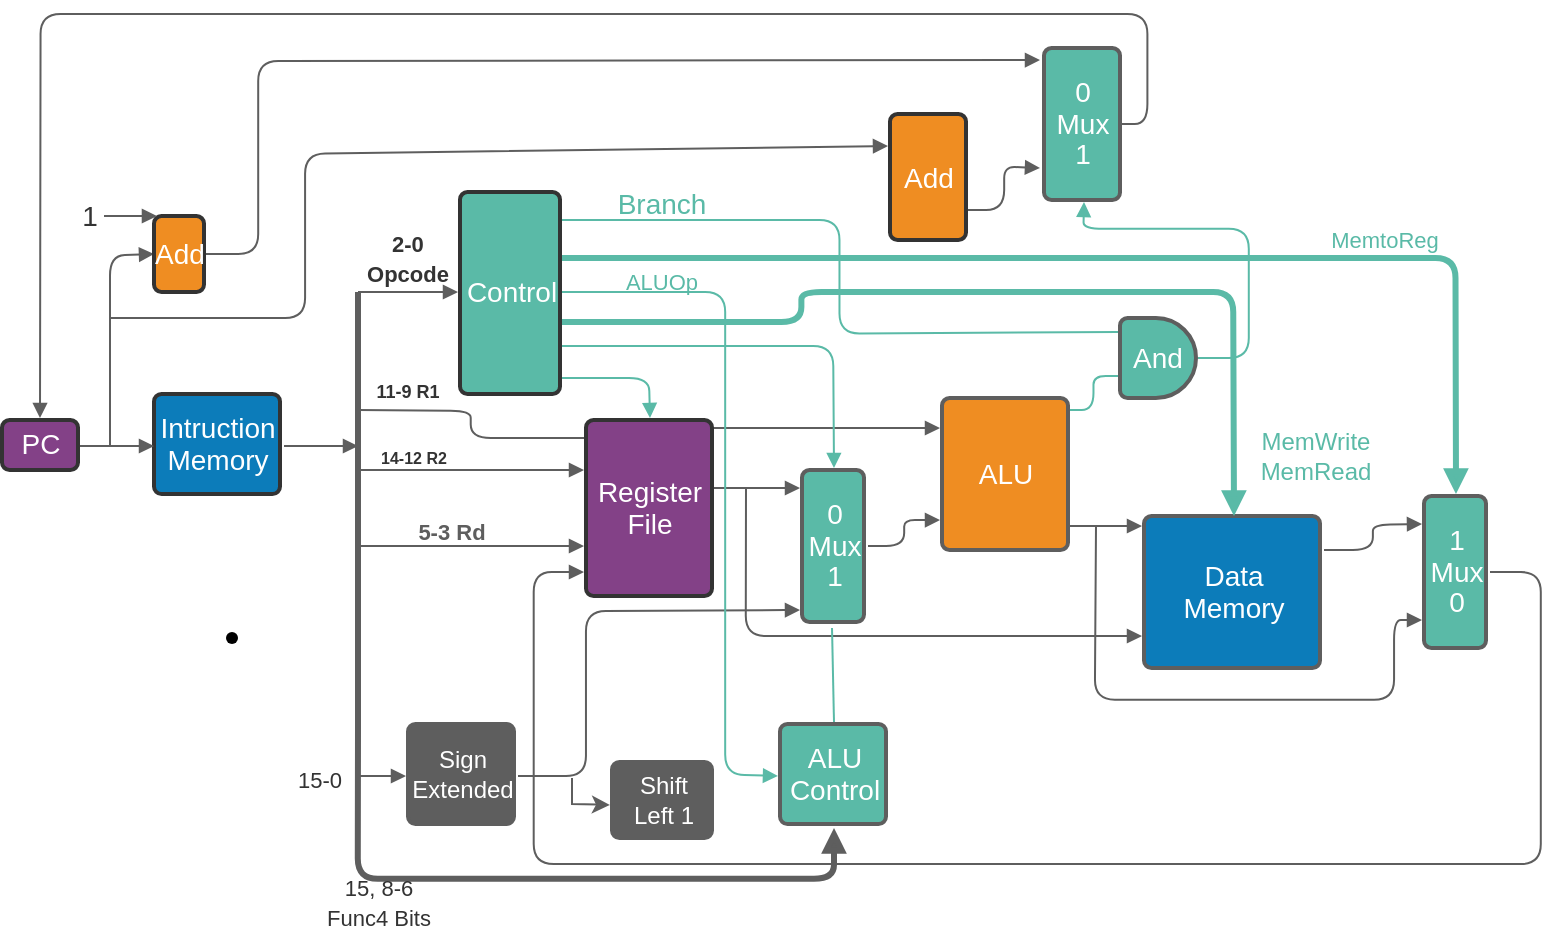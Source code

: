 <mxfile version="15.5.0" type="onedrive"><diagram name="Page 1" id="Page_1"><mxGraphModel dx="710" dy="458" grid="1" gridSize="10" guides="1" tooltips="1" connect="1" arrows="1" fold="1" page="1" pageScale="1" pageWidth="850" pageHeight="1100" math="0" shadow="0"><root><mxCell id="0"/><mxCell id="1" parent="0"/><mxCell id="2" style="vsdxID=1;fillColor=none;gradientColor=none;strokeColor=none;strokeWidth=2;spacingTop=-3;spacingBottom=-3;spacingLeft=-3;spacingRight=-3;labelBackgroundColor=none;rounded=1;html=1;whiteSpace=wrap;" parent="1" vertex="1"><mxGeometry x="25" y="241" width="38" height="25" as="geometry"/></mxCell><mxCell id="3" style="vsdxID=2;fillColor=#834187;gradientColor=none;shape=stencil(fZNRbsIwDIZPk9fIiVugjxNjF9gJKhpotK5FoWxlp1+oUxEHSJ8S+3f82a4Fbs9tfTJCw3l0w5f5tc3YCnwXWtu+Nc6O/iRwJ3B7GJw5uuHSN3Q/1V6pYbaYhmLUTa2hdvtP+2fIBhLVuiQHRX4PP7eMU/CT6xpeIOUHKfcXR1LFteG6kusVRF/IMmlyF7IMQFfN4icMyZb3MHbPueHNp+9sH4FWnBRyoFUpi4rDAodTAJztVTGY6vGxU09o73q6b7KNvauXAlDqghPHNaVFLJRVCgn5nqpk+pDtajTQlHviE14A4zKQK/CxL08Ac3+nP8xLQOthu452KPanS+NNtHC4+wc=);strokeColor=#333333;strokeWidth=2;spacingTop=-3;spacingBottom=-3;spacingLeft=-3;spacingRight=-3;labelBackgroundColor=none;rounded=1;html=1;whiteSpace=wrap;" parent="2" vertex="1"><mxGeometry width="38" height="25" as="geometry"/></mxCell><mxCell id="4" value="&lt;p style=&quot;align:center;margin-left:0;margin-right:0;margin-top:0px;margin-bottom:0px;text-indent:0;valign:middle;direction:ltr;&quot;&gt;&lt;font style=&quot;font-size:14px;font-family:Arial;color:#ffffff;direction:ltr;letter-spacing:0px;line-height:100%;opacity:1&quot;&gt;PC&lt;/font&gt;&lt;/p&gt;" style="text;vsdxID=1;fillColor=none;gradientColor=none;strokeColor=none;strokeWidth=2;spacingTop=-3;spacingBottom=-3;spacingLeft=-3;spacingRight=-3;labelBackgroundColor=none;rounded=1;html=1;whiteSpace=wrap;verticalAlign=middle;align=center;;html=1;" parent="2" vertex="1"><mxGeometry x="7.62" y="7.22" width="22.86" height="10.16" as="geometry"/></mxCell><mxCell id="5" style="vsdxID=3;fillColor=none;gradientColor=none;strokeColor=none;strokeWidth=2;spacingTop=-3;spacingBottom=-3;spacingLeft=-3;spacingRight=-3;labelBackgroundColor=none;rounded=1;html=1;whiteSpace=wrap;" parent="1" vertex="1"><mxGeometry x="101" y="228" width="63" height="50" as="geometry"/></mxCell><mxCell id="6" style="vsdxID=4;fillColor=#0c7cba;gradientColor=none;shape=stencil(fZNBcoMwDEVP461HSC2UZSdNLtATMMEtnlLIOKQlPX0dZIrlElhZ+l/jJxkp2p2b6mQUwnlw/Yf5tvXQKHpRiLZrjLODPynaK9q99c68u/7S1RyfKu9EmDKm5prs5kao3PHV/hjOgaaseGSBKz/7r9uNY9BZunJUaLYe2Hq8OPZm0hxC0vQE0VcWrI/IOuqQuKKoH4nDPKgUq9PV8Oxvb20XgZYPghS2OMtCk0QFSZYBSLK7rVBaQCuTWsFdCgISbo928c895DpHSR21lfYxc/5NKeG+h5kLSOH+z7i8Zwo9ygee8eIeSDpobSwrgJv/pz9Me8AbYtuW1yjW073xKd452v8C);strokeColor=#333333;strokeWidth=2;spacingTop=-3;spacingBottom=-3;spacingLeft=-3;spacingRight=-3;labelBackgroundColor=none;rounded=1;html=1;whiteSpace=wrap;" parent="5" vertex="1"><mxGeometry width="63" height="50" as="geometry"/></mxCell><mxCell id="7" value="&lt;p style=&quot;align:center;margin-left:0;margin-right:0;margin-top:0px;margin-bottom:0px;text-indent:0;valign:middle;direction:ltr;&quot;&gt;&lt;font style=&quot;font-size:14px;font-family:Arial;color:#ffffff;direction:ltr;letter-spacing:0px;line-height:100%;opacity:1&quot;&gt;Intruction Memory&lt;/font&gt;&lt;/p&gt;" style="text;vsdxID=3;fillColor=none;gradientColor=none;strokeColor=none;strokeWidth=2;spacingTop=-3;spacingBottom=-3;spacingLeft=-3;spacingRight=-3;labelBackgroundColor=none;rounded=1;html=1;whiteSpace=wrap;verticalAlign=middle;align=center;;html=1;" parent="5" vertex="1"><mxGeometry x="7.62" y="6.82" width="48.26" height="35.56" as="geometry"/></mxCell><mxCell id="80" style="vsdxID=5;edgeStyle=none;startArrow=none;endArrow=block;startSize=5;endSize=5;strokeColor=#5E5E5E;spacingTop=-3;spacingBottom=-3;spacingLeft=-3;spacingRight=-3;verticalAlign=middle;html=1;labelBackgroundColor=none;rounded=1;" parent="1" edge="1"><mxGeometry relative="1" as="geometry"><mxPoint as="offset"/><Array as="points"/><mxPoint x="64" y="254" as="sourcePoint"/><mxPoint x="101" y="254" as="targetPoint"/></mxGeometry></mxCell><mxCell id="81" style="vsdxID=6;edgeStyle=none;startArrow=none;endArrow=block;startSize=5;endSize=5;strokeColor=#5E5E5E;spacingTop=-3;spacingBottom=-3;spacingLeft=-3;spacingRight=-3;verticalAlign=middle;html=1;labelBackgroundColor=none;rounded=1;" parent="1" edge="1"><mxGeometry relative="1" as="geometry"><mxPoint x="11" y="10" as="offset"/><Array as="points"><mxPoint x="79" y="158.75"/></Array><mxPoint x="79" y="254" as="sourcePoint"/><mxPoint x="101" y="158" as="targetPoint"/></mxGeometry></mxCell><mxCell id="8" style="vsdxID=7;fillColor=none;gradientColor=none;strokeColor=none;strokeWidth=2;spacingTop=-3;spacingBottom=-3;spacingLeft=-3;spacingRight=-3;labelBackgroundColor=none;rounded=1;html=1;whiteSpace=wrap;" parent="1" vertex="1"><mxGeometry x="101" y="139" width="25" height="38" as="geometry"/></mxCell><mxCell id="9" style="vsdxID=8;fillColor=#ef8d22;gradientColor=none;shape=stencil(hZNLEoIwDIZP022nNNTH0vFxAU/ASJWOCE5FRU9vJWVsiiKrJvnTfEkJg+WlyM6aSXFpbH3Ud5M3BYMVk9JUhbamcScGawbLfW31wdbXKkf7nDmlFJ1H55iTvNVSZHa3NU+NPsEhmSoMYOapvr0rtj6OoYe/Ac0NKndXi9KEar2ZcpWI4PNVWonhCZ9OfIIk+S34Yj7hAWG4qy0WrnxpqgB0pgjpKOgcuEwprKBwDpyy/WoGYj0MJ/WF9qP3RKO8H3XfgOLpnBKHPcVN9JQzFUP+oaQzJfIhZfCgMXdLX7gHDNsAqoDhXL4Ajv2d7tAtAa6HKUvcoTAeL41z4cLB+gU=);strokeColor=#333333;strokeWidth=2;spacingTop=-3;spacingBottom=-3;spacingLeft=-3;spacingRight=-3;labelBackgroundColor=none;rounded=1;html=1;whiteSpace=wrap;" parent="8" vertex="1"><mxGeometry width="25" height="38" as="geometry"/></mxCell><mxCell id="10" value="&lt;p style=&quot;align:center;margin-left:0;margin-right:0;margin-top:0px;margin-bottom:0px;text-indent:0;valign:middle;direction:ltr;&quot;&gt;&lt;font style=&quot;font-size:14px;font-family:Arial;color:#ffffff;direction:ltr;letter-spacing:0px;line-height:100%;opacity:1&quot;&gt;Add&lt;/font&gt;&lt;/p&gt;" style="text;vsdxID=7;fillColor=none;gradientColor=none;strokeColor=none;strokeWidth=2;spacingTop=-3;spacingBottom=-3;spacingLeft=-3;spacingRight=-3;labelBackgroundColor=none;rounded=1;html=1;whiteSpace=wrap;verticalAlign=middle;align=center;;html=1;" parent="8" vertex="1"><mxGeometry x="7.62" y="7.52" width="10.16" height="22.86" as="geometry"/></mxCell><mxCell id="11" style="vsdxID=9;fillColor=none;gradientColor=none;fillOpacity=0;strokeOpacity=0;strokeWidth=2;spacingTop=-3;spacingBottom=-3;spacingLeft=-3;spacingRight=-3;labelBackgroundColor=none;rounded=1;strokeColor=none;html=1;whiteSpace=wrap;" parent="1" vertex="1"><mxGeometry x="63" y="127" width="12" height="25" as="geometry"/></mxCell><mxCell id="12" style="vsdxID=10;fillColor=#ffffff;gradientColor=none;fillOpacity=0;strokeOpacity=0;shape=stencil(fZNdkoIwDMdP09dOSBT0ccePC+wJGOgunUVwKqy4p99KythWLU9t8m/yS0IE7S5NeVYC4TKY/kdddT00gvYCUXeNMnqwJ0EHQbuv3qhv049dzfdzaZUIs0XV/Ca7qxFKU33qP8U2kJQVa3bwy1P/e884OT+7bi4CK4+srEbD0izUumsuixy8z2WZ0MUiuUb3AoMAE/GVloDku+fk8GHzt7rzSIsQFVKkm1yuNiEtRHQAIdu7aijW03OrXtA+9I4o2dmH2hm2JHEVEvs1xUUslEUMCemeUjR+SHbVn2gMPoUjXgj9OihU0HNjXhCm/k97mNeAF0S3LW+R74/Xxpp45ejwDw==);strokeWidth=2;spacingTop=-3;spacingBottom=-3;spacingLeft=-3;spacingRight=-3;labelBackgroundColor=none;rounded=1;html=1;whiteSpace=wrap;" parent="11" vertex="1"><mxGeometry width="12" height="25" as="geometry"/></mxCell><mxCell id="13" value="&lt;p style=&quot;align:center;margin-left:0;margin-right:0;margin-top:0px;margin-bottom:0px;text-indent:0;valign:middle;direction:ltr;&quot;&gt;&lt;font style=&quot;font-size:14px;font-family:Arial;color:#333333;direction:ltr;letter-spacing:0px;line-height:100%;opacity:1&quot;&gt;1&lt;/font&gt;&lt;/p&gt;" style="text;vsdxID=9;fillColor=none;gradientColor=none;fillOpacity=0;strokeOpacity=0;strokeWidth=2;spacingTop=-3;spacingBottom=-3;spacingLeft=-3;spacingRight=-3;labelBackgroundColor=none;rounded=1;strokeColor=none;html=1;whiteSpace=wrap;verticalAlign=middle;align=center;;html=1;" parent="11" vertex="1"><mxGeometry x="3.17" y="2.78" width="6.35" height="19.05" as="geometry"/></mxCell><mxCell id="14" style="vsdxID=11;fillColor=none;gradientColor=none;strokeColor=none;strokeWidth=2;spacingTop=-3;spacingBottom=-3;spacingLeft=-3;spacingRight=-3;labelBackgroundColor=none;rounded=1;html=1;whiteSpace=wrap;" parent="1" vertex="1"><mxGeometry x="254" y="127" width="50" height="101" as="geometry"/></mxCell><mxCell id="15" style="vsdxID=12;fillColor=#5abaa7;gradientColor=none;shape=stencil(fZNRcoMgEIZPwysDu1PRx0yaXCAncCKNTK1miElNT1/iYgKo8Yll/4XvX1yG20tdnjUDcelt961/TdXXDD8ZgGlrbU3vVgx3DLdfndUn213biuJz6ZQgxh1dUY18qEGU9ngwf5r2BEepPihBlT/d7XHj4POUulOE3Gv3pD1eLYllrPah5FleBJ9SlB9gOg5zXwHRAQNSqLhHu2OYH28XGwfQmDaALeCpn8nnsEXGMxnixfAiZpVCxKir5jAtwKXmLeC/Kp6A8Lbdr4LJUu6eM+Zec5namrCDHiZG1rBV0vRIP4cOHj21McR/wcQYusJYgYudWoB8/x+7xTgwNEqmaWjewnw6YG6LhhN3/w==);strokeColor=#333333;strokeWidth=2;spacingTop=-3;spacingBottom=-3;spacingLeft=-3;spacingRight=-3;labelBackgroundColor=none;rounded=1;html=1;whiteSpace=wrap;" parent="14" vertex="1"><mxGeometry width="50" height="101" as="geometry"/></mxCell><mxCell id="16" value="&lt;p style=&quot;align:center;margin-left:0;margin-right:0;margin-top:0px;margin-bottom:0px;text-indent:0;valign:middle;direction:ltr;&quot;&gt;&lt;font style=&quot;font-size:14px;font-family:Arial;color:#ffffff;direction:ltr;letter-spacing:0px;line-height:100%;opacity:1&quot;&gt;Control&lt;/font&gt;&lt;/p&gt;" style="text;vsdxID=11;fillColor=none;gradientColor=none;strokeColor=none;strokeWidth=2;spacingTop=-3;spacingBottom=-3;spacingLeft=-3;spacingRight=-3;labelBackgroundColor=none;rounded=1;html=1;whiteSpace=wrap;verticalAlign=middle;align=center;;html=1;" parent="14" vertex="1"><mxGeometry x="7.62" y="7.02" width="35.56" height="86.36" as="geometry"/></mxCell><mxCell id="82" style="vsdxID=13;edgeStyle=none;startArrow=none;endArrow=block;startSize=5;endSize=5;strokeColor=#5E5E5E;spacingTop=-3;spacingBottom=-3;spacingLeft=-3;spacingRight=-3;verticalAlign=middle;html=1;labelBackgroundColor=none;rounded=1;" parent="1" edge="1"><mxGeometry relative="1" as="geometry"><mxPoint x="-1" as="offset"/><Array as="points"/><mxPoint x="166" y="254" as="sourcePoint"/><mxPoint x="203" y="254" as="targetPoint"/></mxGeometry></mxCell><mxCell id="83" style="vsdxID=14;edgeStyle=orthogonalEdgeStyle;startArrow=none;endArrow=none;startSize=5;endSize=5;strokeWidth=3;strokeColor=#5E5E5E;spacingTop=-3;spacingBottom=-3;spacingLeft=-3;spacingRight=-3;verticalAlign=middle;html=1;labelBackgroundColor=none;rounded=1;" parent="1" edge="1"><mxGeometry relative="1" as="geometry"><mxPoint as="offset"/><mxPoint x="203" y="393" as="sourcePoint"/><mxPoint x="203" y="177" as="targetPoint"/></mxGeometry></mxCell><mxCell id="17" style="vsdxID=15;fillColor=none;gradientColor=none;fillOpacity=0;strokeOpacity=0;strokeWidth=2;spacingTop=-3;spacingBottom=-3;spacingLeft=-3;spacingRight=-3;labelBackgroundColor=none;rounded=1;strokeColor=none;html=1;whiteSpace=wrap;" parent="1" vertex="1"><mxGeometry x="203" y="144" width="50" height="32" as="geometry"/></mxCell><mxCell id="18" style="vsdxID=16;fillColor=#ffffff;gradientColor=none;fillOpacity=0;strokeOpacity=0;shape=stencil(hVPtcoMgEHwa/jIH5+fPTpq8QJ/AibQytZohpjF5+hKPVFBs/cWxu7B7cgx356Y6KSbhPJj+U111PTQMX5mUumuU0YNdMdwz3L33Rn2Y/tLVVJ8qy5Qw7aiaNOLBllCZ45u+K9oDjiJPCSDlV//9uHF0OEE3d4LgGZ1yIPLxYogtQrorUy4RvC8heJQEI8fCCWSgH5HKnDtrN/Tx6XJ4sfe3uvPMlvKXv6KvvZaZDVN6X+gdQq8CILS6lQ2XfIz2LmJ/llBdFDxJ/0owC56REl5g6Hsr5RyLQxZa99qIK9aW+XzR+qVk7d77+yJiJnwRT79+QgwZGO1axOo/b9oupumhudJtS8Pn48tps1s0qbj/AQ==);strokeWidth=2;spacingTop=-3;spacingBottom=-3;spacingLeft=-3;spacingRight=-3;labelBackgroundColor=none;rounded=1;html=1;whiteSpace=wrap;" parent="17" vertex="1"><mxGeometry width="50" height="32" as="geometry"/></mxCell><mxCell id="19" value="&lt;p style=&quot;align:center;margin-left:0;margin-right:0;margin-top:0px;margin-bottom:0px;text-indent:0;valign:middle;direction:ltr;&quot;&gt;&lt;font style=&quot;font-size:11px;font-family:Arial;color:#333333;direction:ltr;letter-spacing:0px;line-height:100%;opacity:1&quot;&gt;&lt;b&gt;2-0&lt;br/&gt;&lt;/b&gt;&lt;/font&gt;&lt;/p&gt;&lt;p style=&quot;align:center;margin-left:0;margin-right:0;margin-top:0px;margin-bottom:0px;text-indent:0;valign:middle;direction:ltr;&quot;&gt;&lt;font style=&quot;font-size:11px;font-family:Arial;color:#333333;direction:ltr;letter-spacing:0px;line-height:100%;opacity:1&quot;&gt;&lt;b&gt;Opcode&lt;/b&gt;&lt;/font&gt;&lt;/p&gt;" style="text;vsdxID=15;fillColor=none;gradientColor=none;fillOpacity=0;strokeOpacity=0;strokeWidth=2;spacingTop=-3;spacingBottom=-3;spacingLeft=-3;spacingRight=-3;labelBackgroundColor=none;rounded=1;strokeColor=none;html=1;whiteSpace=wrap;verticalAlign=middle;align=center;;html=1;" parent="17" vertex="1"><mxGeometry x="3.17" y="2.37" width="44.45" height="26.67" as="geometry"/></mxCell><mxCell id="20" style="vsdxID=17;fillColor=none;gradientColor=none;strokeColor=none;strokeWidth=2;spacingTop=-3;spacingBottom=-3;spacingLeft=-3;spacingRight=-3;labelBackgroundColor=none;rounded=1;html=1;whiteSpace=wrap;" parent="1" vertex="1"><mxGeometry x="317" y="241" width="63" height="88" as="geometry"/></mxCell><mxCell id="21" style="vsdxID=18;fillColor=#834187;gradientColor=none;shape=stencil(fZNBcoMwDEVP463HlpK4LDtpcoGegAlu8ZRCxiEt6enrIFMsl8DKkv4fPdlI4P5Sl2crQF16333Yb1f1tcAXAeDa2nrXh5PAg8D9W+ftu++ubUXxuQxKUGPGVuTRdzWo0p9e3Y+lnJKozZYK5Pzsvu4dh1in0o2ijYRiTBxJe7p6EmuujqGWBRTJBzuqD0B1kCYagPkHpDDKb5hWx9bqOXRvXJuQFhuGqtY4CyORoypOppXiZA9HwdyAS1e1wDs7ItNWGr0GPRumKZ6kMpw7GSyfZCL9u6eM/BHnjlEy9X/G+UVz6IE/8YSXzoBcgYv3skC4/o+Gw7gMtCauaWiX0nq+PCFFi4eHXw==);strokeColor=#333333;strokeWidth=2;spacingTop=-3;spacingBottom=-3;spacingLeft=-3;spacingRight=-3;labelBackgroundColor=none;rounded=1;html=1;whiteSpace=wrap;" parent="20" vertex="1"><mxGeometry width="63" height="88" as="geometry"/></mxCell><mxCell id="22" value="&lt;p style=&quot;align:center;margin-left:0;margin-right:0;margin-top:0px;margin-bottom:0px;text-indent:0;valign:middle;direction:ltr;&quot;&gt;&lt;font style=&quot;font-size:14px;font-family:Arial;color:#ffffff;direction:ltr;letter-spacing:0px;line-height:100%;opacity:1&quot;&gt;Register File&lt;/font&gt;&lt;/p&gt;" style="text;vsdxID=17;fillColor=none;gradientColor=none;strokeColor=none;strokeWidth=2;spacingTop=-3;spacingBottom=-3;spacingLeft=-3;spacingRight=-3;labelBackgroundColor=none;rounded=1;html=1;whiteSpace=wrap;verticalAlign=middle;align=center;;html=1;" parent="20" vertex="1"><mxGeometry x="7.62" y="6.72" width="48.26" height="73.66" as="geometry"/></mxCell><mxCell id="84" style="vsdxID=19;edgeStyle=none;startArrow=none;endArrow=block;startSize=5;endSize=5;strokeColor=#5E5E5E;spacingTop=-3;spacingBottom=-3;spacingLeft=-3;spacingRight=-3;verticalAlign=middle;html=1;labelBackgroundColor=none;rounded=1;" parent="1" edge="1"><mxGeometry relative="1" as="geometry"><mxPoint x="-1" as="offset"/><Array as="points"/><mxPoint x="203" y="266" as="sourcePoint"/><mxPoint x="316" y="266" as="targetPoint"/></mxGeometry></mxCell><mxCell id="23" style="vsdxID=20;fillColor=none;gradientColor=none;fillOpacity=0;strokeOpacity=0;strokeWidth=2;spacingTop=-3;spacingBottom=-3;spacingLeft=-3;spacingRight=-3;labelBackgroundColor=none;rounded=1;strokeColor=none;html=1;whiteSpace=wrap;" parent="1" vertex="1"><mxGeometry x="203" y="213" width="50" height="27" as="geometry"/></mxCell><mxCell id="24" style="vsdxID=21;fillColor=#ffffff;gradientColor=none;fillOpacity=0;strokeOpacity=0;shape=stencil(hZNRcoMgEIZPwyuzsFOUx06aXKAncCKtTK1miGlMTl/ikgRQW55Y/n/l25VluDk21cEwCcfB9V/mbOuhYfjGpLRdY5wd/I7hluHmo3fm0/Wnrqb4UHmnhOnE1JQjbm4Jldu/26uhM+AoihcSKPO7/7ndOAadpEv4AvKSzDsy70+O3CK1h1BxCfFCkkdJMnIsQ4JM8keksOAB7YKxPl0Or/7+1nYRrJYP/8w+Z9WKK6GjlbJDyioAUtS12jD342LvFvCfKRSXikP5VwXPhHtJyJVOudeqvMua64w86iLmpjX0Imt8ljFHj369mJOkr+HBGlWHqQMXO7YA+s979ptpcmimbNvS4MV6Pmn+iKYUt78=);strokeWidth=2;spacingTop=-3;spacingBottom=-3;spacingLeft=-3;spacingRight=-3;labelBackgroundColor=none;rounded=1;html=1;whiteSpace=wrap;" parent="23" vertex="1"><mxGeometry width="50" height="27" as="geometry"/></mxCell><mxCell id="25" value="&lt;p style=&quot;align:center;margin-left:0;margin-right:0;margin-top:0px;margin-bottom:0px;text-indent:0;valign:middle;direction:ltr;&quot;&gt;&lt;font style=&quot;font-size:9px;font-family:Arial;color:#333333;direction:ltr;letter-spacing:0px;line-height:100%;opacity:1&quot;&gt;&lt;b&gt;11-9 R1&lt;/b&gt;&lt;/font&gt;&lt;/p&gt;" style="text;vsdxID=20;fillColor=none;gradientColor=none;fillOpacity=0;strokeOpacity=0;strokeWidth=2;spacingTop=-3;spacingBottom=-3;spacingLeft=-3;spacingRight=-3;labelBackgroundColor=none;rounded=1;strokeColor=none;html=1;whiteSpace=wrap;verticalAlign=middle;align=center;;html=1;" parent="23" vertex="1"><mxGeometry x="3.17" y="2.67" width="44.45" height="21.59" as="geometry"/></mxCell><mxCell id="26" style="vsdxID=22;fillColor=none;gradientColor=none;fillOpacity=0;strokeOpacity=0;strokeWidth=2;spacingTop=-3;spacingBottom=-3;spacingLeft=-3;spacingRight=-3;labelBackgroundColor=none;rounded=1;strokeColor=none;html=1;whiteSpace=wrap;" parent="1" vertex="1"><mxGeometry x="209" y="239" width="44" height="40" as="geometry"/></mxCell><mxCell id="27" style="vsdxID=23;fillColor=#ffffff;gradientColor=none;fillOpacity=0;strokeOpacity=0;shape=stencil(hZNLcsMgDIZPw5YRyC+WnTS5QE/giWnN1LUzxGmcnr7EIg04OGWFpF/wSSCGm2NbHzSTcBzt8KnPphlbhq9MStO32prR7RhuGW7eB6s/7HDqG7IPtVNKmD26oRxxVUuo7f7N/GjyAUdR5hSgzK/h+3rj5OMUupCleFbOjh1p9ydLYhGrvZlxiSpY/p5JUhh5VUC40KfL6LQJyax4XnoBhoKZBV4cTmf6AF0JnmGED8/YVcFFFvNDzCsAYsC1+nCpx1T7Esj3DJ8A/zT8nnCrIudFFWOHhd1cii9hw27hUrXGGzxJMuURePXNxSNZ/A3+2IMKMVZgsmsJ7ue/2m3m8aHBMl1H0xfGl+PmXDSquP0F);strokeWidth=2;spacingTop=-3;spacingBottom=-3;spacingLeft=-3;spacingRight=-3;labelBackgroundColor=none;rounded=1;html=1;whiteSpace=wrap;" parent="26" vertex="1"><mxGeometry width="44" height="40" as="geometry"/></mxCell><mxCell id="28" value="&lt;p style=&quot;align:center;margin-left:0;margin-right:0;margin-top:0px;margin-bottom:0px;text-indent:0;valign:middle;direction:ltr;&quot;&gt;&lt;font style=&quot;font-size:8px;font-family:Arial;color:#333333;direction:ltr;letter-spacing:0px;line-height:100%;opacity:1&quot;&gt;&lt;b&gt;14-12 R2&lt;/b&gt;&lt;/font&gt;&lt;/p&gt;" style="text;vsdxID=22;fillColor=none;gradientColor=none;fillOpacity=0;strokeOpacity=0;strokeWidth=2;spacingTop=-3;spacingBottom=-3;spacingLeft=-3;spacingRight=-3;labelBackgroundColor=none;rounded=1;strokeColor=none;html=1;whiteSpace=wrap;verticalAlign=middle;align=center;;html=1;" parent="26" vertex="1"><mxGeometry x="3.18" y="2.97" width="38.1" height="34.29" as="geometry"/></mxCell><mxCell id="85" style="vsdxID=24;edgeStyle=none;startArrow=none;endArrow=block;startSize=5;endSize=5;strokeColor=#5E5E5E;spacingTop=-3;spacingBottom=-3;spacingLeft=-3;spacingRight=-3;verticalAlign=middle;html=1;labelBackgroundColor=none;rounded=1;" parent="1" edge="1"><mxGeometry relative="1" as="geometry"><mxPoint x="-1" as="offset"/><Array as="points"><mxPoint x="259.7" y="304"/><mxPoint x="259.7" y="304"/></Array><mxPoint x="203" y="304" as="sourcePoint"/><mxPoint x="316" y="304" as="targetPoint"/></mxGeometry></mxCell><mxCell id="29" style="vsdxID=25;fillColor=none;gradientColor=none;fillOpacity=0;strokeOpacity=0;strokeWidth=2;spacingTop=-3;spacingBottom=-3;spacingLeft=-3;spacingRight=-3;labelBackgroundColor=none;rounded=1;strokeColor=none;html=1;whiteSpace=wrap;" parent="1" vertex="1"><mxGeometry x="228" y="289" width="44" height="16" as="geometry"/></mxCell><mxCell id="30" style="vsdxID=26;fillColor=#ffffff;gradientColor=none;fillOpacity=0;strokeOpacity=0;shape=stencil(fZNLcsIwDIZP461HliCPZYfCBXqCDHEbT9OEMaEETl8TmcYGk6ws6Zf9SYoEbY5NddAC4TjY/lufTT00gt4Foukabc3gToK2gjafvdVftj91NduHyikRJo+uOUfd1AiV3X+Yq2YfSFL5mgOc+dP/3l4cfZxDF7YQJWt3rN2fLItVrPamAqlW7BqRXSSLDMKPfApGN4zEZiHXuRdQKJjehzeH0JouwC2VXFGEDEu8ZfYPeIlLuPMqgBgwrIkeNZRqUwJzzmA7z2WGS6BzgncUpSyLGDUsZqaXCmPasEX0JHtFHAwinfPM/HLUKgEXj//OH1ZJsYKSnUuQL//B7jCtCi+RaVvetDD+uFrOxWtJ2z8=);strokeWidth=2;spacingTop=-3;spacingBottom=-3;spacingLeft=-3;spacingRight=-3;labelBackgroundColor=none;rounded=1;html=1;whiteSpace=wrap;" parent="29" vertex="1"><mxGeometry width="44" height="16" as="geometry"/></mxCell><mxCell id="31" value="&lt;p style=&quot;align:center;margin-left:0;margin-right:0;margin-top:0px;margin-bottom:0px;text-indent:0;valign:middle;direction:ltr;&quot;&gt;&lt;font style=&quot;font-size:11px;font-family:Arial;color:#5e5e5e;direction:ltr;letter-spacing:0px;line-height:100%;opacity:1&quot;&gt;&lt;b&gt;5-3 Rd&lt;/b&gt;&lt;/font&gt;&lt;/p&gt;" style="text;vsdxID=25;fillColor=none;gradientColor=none;fillOpacity=0;strokeOpacity=0;strokeWidth=2;spacingTop=-3;spacingBottom=-3;spacingLeft=-3;spacingRight=-3;labelBackgroundColor=none;rounded=1;strokeColor=none;html=1;whiteSpace=wrap;verticalAlign=middle;align=center;;html=1;" parent="29" vertex="1"><mxGeometry x="3.18" y="2.23" width="38.1" height="10.8" as="geometry"/></mxCell><mxCell id="32" style="vsdxID=27;fillColor=none;gradientColor=none;strokeColor=none;strokeWidth=2;spacingTop=-3;spacingBottom=-3;spacingLeft=-3;spacingRight=-3;labelBackgroundColor=none;rounded=1;html=1;whiteSpace=wrap;" parent="1" vertex="1"><mxGeometry x="425" y="266" width="31" height="76" as="geometry"/></mxCell><mxCell id="33" style="vsdxID=28;fillColor=#5abaa7;gradientColor=none;shape=stencil(fZNRbsIwDIZPk9fItUGFxwnYBXaCigYarbQolK1wekKdjjhlfYv9/5a/OLGizaUqzkYhXDrXfptfW3aVoq1CtE1lnO38SdFO0ebQOnN07bUpOT4X3okwZEzJNdnTjVC4/Ze9G86BpixfssCVp/bn2bEPOks3jtj4ycb91bEzk9YQog526DFU60VAuKEo6SkAYpAplod28OE71raJ0FYrwQZzbOuFXq4lH0i4DECyRfyUWmgyjjd8L3tgmJ3eyz0i5zpPBhjfIsUeIf+mkkD/S4kCUtinlNETpty9fNMRML4GSQdN5/IGcOYH+sPwz3kDbF3zmsR6uhc+xTtFuwc=);strokeColor=#5e5e5e;strokeWidth=2;spacingTop=-3;spacingBottom=-3;spacingLeft=-3;spacingRight=-3;labelBackgroundColor=none;rounded=1;html=1;whiteSpace=wrap;" parent="32" vertex="1"><mxGeometry width="31" height="76" as="geometry"/></mxCell><mxCell id="34" value="&lt;p style=&quot;align:center;margin-left:0;margin-right:0;margin-top:0px;margin-bottom:0px;text-indent:0;valign:middle;direction:ltr;&quot;&gt;&lt;font style=&quot;font-size:14px;font-family:Arial;color:#ffffff;direction:ltr;letter-spacing:0px;line-height:100%;opacity:1&quot;&gt;0&lt;br/&gt;Mux&lt;br/&gt;1&lt;/font&gt;&lt;/p&gt;" style="text;vsdxID=27;fillColor=none;gradientColor=none;strokeColor=none;strokeWidth=2;spacingTop=-3;spacingBottom=-3;spacingLeft=-3;spacingRight=-3;labelBackgroundColor=none;rounded=1;html=1;whiteSpace=wrap;verticalAlign=middle;align=center;;html=1;" parent="32" vertex="1"><mxGeometry x="7.62" y="7.42" width="16.51" height="60.96" as="geometry"/></mxCell><mxCell id="86" style="vsdxID=29;edgeStyle=none;startArrow=none;endArrow=block;startSize=5;endSize=5;strokeColor=#5E5E5E;spacingTop=-3;spacingBottom=-3;spacingLeft=-3;spacingRight=-3;verticalAlign=middle;html=1;labelBackgroundColor=none;rounded=1;" parent="1" edge="1"><mxGeometry relative="1" as="geometry"><mxPoint x="-1" as="offset"/><Array as="points"><mxPoint x="402.28" y="275"/><mxPoint x="402.28" y="275.44"/></Array><mxPoint x="381" y="275" as="sourcePoint"/><mxPoint x="424" y="275" as="targetPoint"/></mxGeometry></mxCell><mxCell id="35" style="vsdxID=30;fillColor=none;gradientColor=none;strokeColor=none;strokeWidth=2;spacingTop=-3;spacingBottom=-3;spacingLeft=-3;spacingRight=-3;labelBackgroundColor=none;rounded=1;html=1;whiteSpace=wrap;" parent="1" vertex="1"><mxGeometry x="495" y="230" width="63" height="76" as="geometry"/></mxCell><mxCell id="36" style="vsdxID=31;fillColor=#ef8d22;gradientColor=none;shape=stencil(fZNdkoIwDIBP01cmJCrjo+PPBTwBI13piOBUdHFPv5VUaYry1iRfp1/TRtH6WuYXrRCurW1O+tcUbalooxBNXWprWrdStFW0/mmsPtrmVhccX3JHIvQZXfCe9Ekj5PawN3+ac5BQms25wDvPzf15YufrXHpwxOCOwcPNMplK1IeYeBw6fGUyj6DY0RGHC1+lsNofBit3XmXqQGw5E2YwZbbMEpJyIM1SAGkWyFOM0KgXH/QG3CtMtm6gB+Ms6l5widj65fjuSeT8TXIhFAU9dhxeL5bu5HM+cHwHkgSNm/JBb+LvuUX/w/nvm6riAQnr8US4FE8Tbf8B);strokeColor=#5e5e5e;strokeWidth=2;spacingTop=-3;spacingBottom=-3;spacingLeft=-3;spacingRight=-3;labelBackgroundColor=none;rounded=1;html=1;whiteSpace=wrap;" parent="35" vertex="1"><mxGeometry width="63" height="76" as="geometry"/></mxCell><mxCell id="37" value="&lt;p style=&quot;align:center;margin-left:0;margin-right:0;margin-top:0px;margin-bottom:0px;text-indent:0;valign:middle;direction:ltr;&quot;&gt;&lt;font style=&quot;font-size:14px;font-family:Arial;color:#ffffff;direction:ltr;letter-spacing:0px;line-height:100%;opacity:1&quot;&gt;ALU&lt;/font&gt;&lt;/p&gt;" style="text;vsdxID=30;fillColor=none;gradientColor=none;strokeColor=none;strokeWidth=2;spacingTop=-3;spacingBottom=-3;spacingLeft=-3;spacingRight=-3;labelBackgroundColor=none;rounded=1;html=1;whiteSpace=wrap;verticalAlign=middle;align=center;;html=1;" parent="35" vertex="1"><mxGeometry x="7.62" y="7.42" width="48.26" height="60.96" as="geometry"/></mxCell><mxCell id="87" style="vsdxID=32;edgeStyle=none;startArrow=none;endArrow=block;startSize=5;endSize=5;strokeColor=#5E5E5E;spacingTop=-3;spacingBottom=-3;spacingLeft=-3;spacingRight=-3;verticalAlign=middle;html=1;labelBackgroundColor=none;rounded=1;" parent="1" edge="1"><mxGeometry relative="1" as="geometry"><mxPoint x="-1" as="offset"/><Array as="points"><mxPoint x="476.09" y="304"/><mxPoint x="476.09" y="291.05"/></Array><mxPoint x="458" y="304" as="sourcePoint"/><mxPoint x="494" y="291" as="targetPoint"/></mxGeometry></mxCell><mxCell id="88" style="vsdxID=33;edgeStyle=none;startArrow=none;endArrow=block;startSize=5;endSize=5;strokeColor=#5E5E5E;spacingTop=-3;spacingBottom=-3;spacingLeft=-3;spacingRight=-3;verticalAlign=middle;html=1;labelBackgroundColor=none;rounded=1;" parent="1" edge="1"><mxGeometry relative="1" as="geometry"><mxPoint as="offset"/><Array as="points"/><mxPoint x="381" y="245" as="sourcePoint"/><mxPoint x="494" y="245" as="targetPoint"/></mxGeometry></mxCell><mxCell id="38" style="vsdxID=34;fillColor=none;gradientColor=none;strokeColor=none;strokeWidth=2;spacingTop=-3;spacingBottom=-3;spacingLeft=-3;spacingRight=-3;labelBackgroundColor=none;rounded=1;html=1;whiteSpace=wrap;" parent="1" vertex="1"><mxGeometry x="584" y="190" width="38" height="40" as="geometry"/></mxCell><mxCell id="39" style="vsdxID=35;fillColor=#5abaa7;gradientColor=none;shape=stencil(fZNdUoMwEMdPk9fMZheIeXRqvYAnYEqUjAidlCr19FI21CRoeUr2v5v9sR+Cdqe2PlqBcBr98G6/XDO2gp4Eoutb6904nwTtBe1eB2/f/HDuG74f69kTYbHYhmPU1Ruh9ocX923ZBpKULlngyI/h85pxCjpLF74ZWejF8My+h7NnZ5V6h2shkUz0hTwTrnIZkC6YxE8UgNf3KJaX3PA4p+9cH6EWWiqd4MI9Vl1JwpQXUj4FkOIhygLiH9I5bwZcgoQyg845foNWMC0rk5LErMFkjLzVk7YFoNzrv6qprMNpwBY3aprakqR9vLGWsnpIWbNCGUgm6w/O+4M4H5aJ511wXccLE+v5hswm3i7a/wA=);strokeColor=#5e5e5e;strokeWidth=2;spacingTop=-3;spacingBottom=-3;spacingLeft=-3;spacingRight=-3;labelBackgroundColor=none;rounded=1;html=1;whiteSpace=wrap;" parent="38" vertex="1"><mxGeometry width="38" height="40" as="geometry"/></mxCell><mxCell id="40" value="&lt;p style=&quot;align:center;margin-left:0;margin-right:0;margin-top:0px;margin-bottom:0px;text-indent:0;valign:middle;direction:ltr;&quot;&gt;&lt;font style=&quot;font-size:14px;font-family:Arial;color:#ffffff;direction:ltr;letter-spacing:0px;line-height:100%;opacity:1&quot;&gt;And&lt;/font&gt;&lt;/p&gt;" style="text;vsdxID=34;fillColor=none;gradientColor=none;strokeColor=none;strokeWidth=2;spacingTop=-3;spacingBottom=-3;spacingLeft=-3;spacingRight=-3;labelBackgroundColor=none;rounded=1;html=1;whiteSpace=wrap;verticalAlign=middle;align=center;;html=1;" parent="38" vertex="1"><mxGeometry x="3.17" y="2.97" width="31.75" height="34.29" as="geometry"/></mxCell><mxCell id="89" style="vsdxID=36;edgeStyle=none;startArrow=none;endArrow=none;startSize=5;endSize=5;strokeColor=#5abaa7;spacingTop=-3;spacingBottom=-3;spacingLeft=-3;spacingRight=-3;verticalAlign=middle;html=1;labelBackgroundColor=none;rounded=1;" parent="1" edge="1"><mxGeometry relative="1" as="geometry"><mxPoint y="-1" as="offset"/><Array as="points"><mxPoint x="570.74" y="236"/><mxPoint x="570.74" y="219.05"/></Array><mxPoint x="559" y="236" as="sourcePoint"/><mxPoint x="583" y="219" as="targetPoint"/></mxGeometry></mxCell><mxCell id="90" style="vsdxID=37;edgeStyle=none;startArrow=none;endArrow=none;startSize=5;endSize=5;strokeColor=#5abaa7;spacingTop=-3;spacingBottom=-3;spacingLeft=-3;spacingRight=-3;verticalAlign=middle;html=1;labelBackgroundColor=none;rounded=1;" parent="1" edge="1"><mxGeometry relative="1" as="geometry"><mxPoint as="offset"/><Array as="points"><mxPoint x="443.74" y="141"/><mxPoint x="443.74" y="197.77"/></Array><mxPoint x="305" y="141" as="sourcePoint"/><mxPoint x="583" y="197" as="targetPoint"/></mxGeometry></mxCell><mxCell id="41" style="vsdxID=38;fillColor=none;gradientColor=none;fillOpacity=0;strokeOpacity=0;strokeWidth=2;spacingTop=-3;spacingBottom=-3;spacingLeft=-3;spacingRight=-3;labelBackgroundColor=none;rounded=1;strokeColor=none;html=1;whiteSpace=wrap;" parent="1" vertex="1"><mxGeometry x="279" y="114" width="152" height="38" as="geometry"/></mxCell><mxCell id="42" style="vsdxID=39;fillColor=#ffffff;gradientColor=none;fillOpacity=0;strokeOpacity=0;shape=stencil(fZNRboMwDIZPk9fIsYsoj1PXXmAnQCUb0RhUKV1pT78Uh5EEWp5i+3f82cGCdue6PGmBcO5t962vpuprQe8C0bS1tqZ3J0F7QbvPzuov213aiu1T6ZQIo0dXnKMeaoTSHj/MXbMPJKk84wBn/nS/j4qDj3Po5m9g88DK48WyVMVab25kpiD4fJUB/V1SkU/AKH8gNlH6jBuF8bE4vLn6jWkD0iL/1y/kS9ZiK7d5zAsJH0CM96wfSvW0HNYK76z3RC95Z/XUQCY3RUwc9pQ2MVEGU0q4n3FiMtZIvwI6P2uKPsTvPDGGnVCsoOVoVghf/aPuMK4CL4lpGt6kMJ6ujnPx2tH+Dw==);strokeWidth=2;spacingTop=-3;spacingBottom=-3;spacingLeft=-3;spacingRight=-3;labelBackgroundColor=none;rounded=1;html=1;whiteSpace=wrap;" parent="41" vertex="1"><mxGeometry width="152" height="38" as="geometry"/></mxCell><mxCell id="43" value="&lt;p style=&quot;align:center;margin-left:0;margin-right:0;margin-top:0px;margin-bottom:0px;text-indent:0;valign:middle;direction:ltr;&quot;&gt;&lt;font style=&quot;font-size:14px;font-family:Arial;color:#5abaa7;direction:ltr;letter-spacing:0px;line-height:100%;opacity:1&quot;&gt;Branch&lt;/font&gt;&lt;/p&gt;" style="text;vsdxID=38;fillColor=none;gradientColor=none;fillOpacity=0;strokeOpacity=0;strokeWidth=2;spacingTop=-3;spacingBottom=-3;spacingLeft=-3;spacingRight=-3;labelBackgroundColor=none;rounded=1;strokeColor=none;html=1;whiteSpace=wrap;verticalAlign=middle;align=center;;html=1;" parent="41" vertex="1"><mxGeometry x="3.17" y="3.08" width="146.05" height="31.75" as="geometry"/></mxCell><mxCell id="44" style="vsdxID=40;fillColor=none;gradientColor=none;strokeColor=none;strokeWidth=2;spacingTop=-3;spacingBottom=-3;spacingLeft=-3;spacingRight=-3;labelBackgroundColor=none;rounded=1;html=1;whiteSpace=wrap;" parent="1" vertex="1"><mxGeometry x="546" y="55" width="38" height="76" as="geometry"/></mxCell><mxCell id="45" style="vsdxID=41;fillColor=#5abaa7;gradientColor=none;shape=stencil(fZNdboMwDIBPk9fIxEWIx6nrLtAToJKWaAyqlG60p2/AiYhDx1tif4m//Fjg/tZUVy0U3Abbf+s/Uw+NwE+hlOkabc3gRgIPAvfn3uqL7e9dTfNr5UgFc0TXtCabaAWVPR3NU1MMJGZFTgla+dP/ThVHn6fUg2YEfhF4ulsiM476qZIeh1FRZCdzr/BQbMmIXjBsgXF6LgcfrmJrukit5G6w5VbmcldyP+ByGQB3i/wxRXB1HW/8Fjw4bBkudFAuZJFcYHyKVDtIloljAP63ZJIMX1tGT5h6j/xNg2B8DOQEru/ljeDGD3SD+Z9TB5i2pTaJ82lfuBD1FB5e);strokeColor=#5e5e5e;strokeWidth=2;spacingTop=-3;spacingBottom=-3;spacingLeft=-3;spacingRight=-3;labelBackgroundColor=none;rounded=1;html=1;whiteSpace=wrap;" parent="44" vertex="1"><mxGeometry width="38" height="76" as="geometry"/></mxCell><mxCell id="46" value="&lt;p style=&quot;align:center;margin-left:0;margin-right:0;margin-top:0px;margin-bottom:0px;text-indent:0;valign:middle;direction:ltr;&quot;&gt;&lt;font style=&quot;font-size:14px;font-family:Arial;color:#ffffff;direction:ltr;letter-spacing:0px;line-height:100%;opacity:1&quot;&gt;0&lt;br/&gt;Mux&lt;br/&gt;1&lt;/font&gt;&lt;/p&gt;" style="text;vsdxID=40;fillColor=none;gradientColor=none;strokeColor=none;strokeWidth=2;spacingTop=-3;spacingBottom=-3;spacingLeft=-3;spacingRight=-3;labelBackgroundColor=none;rounded=1;html=1;whiteSpace=wrap;verticalAlign=middle;align=center;;html=1;" parent="44" vertex="1"><mxGeometry x="7.62" y="7.42" width="22.86" height="60.96" as="geometry"/></mxCell><mxCell id="47" style="vsdxID=42;fillColor=none;gradientColor=none;strokeColor=none;strokeWidth=2;spacingTop=-3;spacingBottom=-3;spacingLeft=-3;spacingRight=-3;labelBackgroundColor=none;rounded=1;html=1;whiteSpace=wrap;" parent="1" vertex="1"><mxGeometry x="469" y="88" width="38" height="63" as="geometry"/></mxCell><mxCell id="48" style="vsdxID=43;fillColor=#ef8d22;gradientColor=none;shape=stencil(fZPdkoMgDIWfhlsmEl3Hy05/XmCfwKnsytRqh9pdu0+/1MCUYKtXhHMiXwIRuL229UULBdfRDif9a5qxFbgTSpm+1daMbiVwL3D7NVj9bYdb31B8qZ1TwbyjG8rJHm4FtT1+mj9NeyAxKwsSKPM8/DxOnLxO0p2ijzk6kPF4s+TMuNWHSpYQf0jypEjOZeF57orlT+hpw/8wluezYeOO70wfcVYcFNZAq0LmFYcFDpcBcLZ3xWDqx0WjXsA+7R4oX8N9ugN/KZNmxhWlJQTGKkEMhveQjJHZl5DRdabYE7/fABhVgdyAy6684Ft5mW4xv3+aDNN1ND6xns6L26JZw/0/);strokeColor=#333333;strokeWidth=2;spacingTop=-3;spacingBottom=-3;spacingLeft=-3;spacingRight=-3;labelBackgroundColor=none;rounded=1;html=1;whiteSpace=wrap;" parent="47" vertex="1"><mxGeometry width="38" height="63" as="geometry"/></mxCell><mxCell id="49" value="&lt;p style=&quot;align:center;margin-left:0;margin-right:0;margin-top:0px;margin-bottom:0px;text-indent:0;valign:middle;direction:ltr;&quot;&gt;&lt;font style=&quot;font-size:14px;font-family:Arial;color:#ffffff;direction:ltr;letter-spacing:0px;line-height:100%;opacity:1&quot;&gt;Add&lt;/font&gt;&lt;/p&gt;" style="text;vsdxID=42;fillColor=none;gradientColor=none;strokeColor=none;strokeWidth=2;spacingTop=-3;spacingBottom=-3;spacingLeft=-3;spacingRight=-3;labelBackgroundColor=none;rounded=1;html=1;whiteSpace=wrap;verticalAlign=middle;align=center;;html=1;" parent="47" vertex="1"><mxGeometry x="7.62" y="7.11" width="22.86" height="48.9" as="geometry"/></mxCell><mxCell id="91" style="vsdxID=44;edgeStyle=none;startArrow=none;endArrow=block;startSize=5;endSize=5;strokeColor=#5E5E5E;spacingTop=-3;spacingBottom=-3;spacingLeft=-3;spacingRight=-3;verticalAlign=middle;html=1;labelBackgroundColor=none;rounded=1;" parent="1" edge="1"><mxGeometry relative="1" as="geometry"><mxPoint x="47" y="48" as="offset"/><Array as="points"><mxPoint x="153.1" y="158"/><mxPoint x="153.1" y="61.48"/></Array><mxPoint x="127" y="158" as="sourcePoint"/><mxPoint x="544" y="61" as="targetPoint"/></mxGeometry></mxCell><mxCell id="92" style="vsdxID=45;edgeStyle=none;startArrow=none;endArrow=block;startSize=5;endSize=5;strokeColor=#5E5E5E;spacingTop=-3;spacingBottom=-3;spacingLeft=-3;spacingRight=-3;verticalAlign=middle;html=1;labelBackgroundColor=none;rounded=1;" parent="1" edge="1"><mxGeometry relative="1" as="geometry"><mxPoint x="-1" as="offset"/><Array as="points"><mxPoint x="526.09" y="136"/><mxPoint x="526.09" y="114.29"/></Array><mxPoint x="508" y="136" as="sourcePoint"/><mxPoint x="544" y="115" as="targetPoint"/></mxGeometry></mxCell><mxCell id="93" style="vsdxID=46;edgeStyle=none;startArrow=none;endArrow=block;startSize=5;endSize=5;strokeColor=#5E5E5E;spacingTop=-3;spacingBottom=-3;spacingLeft=-3;spacingRight=-3;verticalAlign=middle;html=1;labelBackgroundColor=none;rounded=1;" parent="1" edge="1"><mxGeometry relative="1" as="geometry"><mxPoint x="41" y="41" as="offset"/><Array as="points"><mxPoint x="176.54" y="190"/><mxPoint x="176.54" y="107.84"/></Array><mxPoint x="79" y="190" as="sourcePoint"/><mxPoint x="468" y="104" as="targetPoint"/></mxGeometry></mxCell><mxCell id="94" style="vsdxID=47;edgeStyle=none;startArrow=none;endArrow=block;startSize=5;endSize=5;strokeColor=#5E5E5E;spacingTop=-3;spacingBottom=-3;spacingLeft=-3;spacingRight=-3;verticalAlign=middle;html=1;labelBackgroundColor=none;rounded=1;" parent="1" edge="1"><mxGeometry relative="1" as="geometry"><mxPoint x="60" y="128" as="offset"/><Array as="points"><mxPoint x="597.7" y="93"/><mxPoint x="597.7" y="37.95"/><mxPoint x="44.29" y="37.95"/></Array><mxPoint x="585" y="93" as="sourcePoint"/><mxPoint x="44" y="240" as="targetPoint"/></mxGeometry></mxCell><mxCell id="50" style="vsdxID=48;fillColor=none;gradientColor=none;strokeColor=none;strokeWidth=2;spacingTop=-3;spacingBottom=-3;spacingLeft=-3;spacingRight=-3;labelBackgroundColor=none;rounded=1;html=1;whiteSpace=wrap;" parent="1" vertex="1"><mxGeometry x="596" y="289" width="88" height="76" as="geometry"/></mxCell><mxCell id="51" style="vsdxID=49;fillColor=#0c7cba;gradientColor=none;shape=stencil(fZNRboMwDIZPk9fIsVelPFZde4GdAJW0RGNQpXRjO/1SHNQkBXiK7d/4sxML2t/q8moEwq133af5sVVfC3oXiLatjbO9Pwk6CNqfO2curru3FdvX0isRRo+pOEc91AilO33YP8M+kKT0hgOc+dV9PyoOIc6hX7ZYeGTh6e5YqVJpMFEGOQwY6suCIP4wZGDyg4HYfJNYBAHFgrE87DxBY9sItdhIrRJcWMMtthJ0BKNSfMjYAVLYqD3KJfQyrRncp3zCX6N9qid8LXU236WO8hYm4HhgWQ9L0NGdzCTMYC9ded7WkL6BiTnuklIFvY5tBnjl/frDuCW8P7ZpeMnieL5V3sUbSYd/);strokeColor=#5e5e5e;strokeWidth=2;spacingTop=-3;spacingBottom=-3;spacingLeft=-3;spacingRight=-3;labelBackgroundColor=none;rounded=1;html=1;whiteSpace=wrap;" parent="50" vertex="1"><mxGeometry width="88" height="76" as="geometry"/></mxCell><mxCell id="52" value="&lt;p style=&quot;align:center;margin-left:0;margin-right:0;margin-top:0px;margin-bottom:0px;text-indent:0;valign:middle;direction:ltr;&quot;&gt;&lt;font style=&quot;font-size:14px;font-family:Arial;color:#ffffff;direction:ltr;letter-spacing:0px;line-height:100%;opacity:1&quot;&gt;Data&lt;br/&gt;Memory&lt;/font&gt;&lt;/p&gt;" style="text;vsdxID=48;fillColor=none;gradientColor=none;strokeColor=none;strokeWidth=2;spacingTop=-3;spacingBottom=-3;spacingLeft=-3;spacingRight=-3;labelBackgroundColor=none;rounded=1;html=1;whiteSpace=wrap;verticalAlign=middle;align=center;;html=1;" parent="50" vertex="1"><mxGeometry x="7.62" y="7.42" width="73.66" height="60.96" as="geometry"/></mxCell><mxCell id="95" style="vsdxID=50;edgeStyle=none;startArrow=none;endArrow=block;startSize=5;endSize=5;strokeColor=#5E5E5E;spacingTop=-3;spacingBottom=-3;spacingLeft=-3;spacingRight=-3;verticalAlign=middle;html=1;labelBackgroundColor=none;rounded=1;" parent="1" edge="1"><mxGeometry relative="1" as="geometry"><mxPoint as="offset"/><Array as="points"/><mxPoint x="559" y="294" as="sourcePoint"/><mxPoint x="595" y="294" as="targetPoint"/></mxGeometry></mxCell><mxCell id="96" style="vsdxID=51;edgeStyle=none;startArrow=block;endArrow=none;startSize=5;endSize=5;strokeColor=#5E5E5E;spacingTop=-3;spacingBottom=-3;spacingLeft=-3;spacingRight=-3;verticalAlign=middle;html=1;labelBackgroundColor=none;rounded=1;" parent="1" edge="1"><mxGeometry relative="1" as="geometry"><mxPoint x="36" y="-37" as="offset"/><Array as="points"><mxPoint x="396.88" y="349"/></Array><mxPoint x="595" y="349" as="sourcePoint"/><mxPoint x="397" y="275" as="targetPoint"/></mxGeometry></mxCell><mxCell id="53" style="vsdxID=52;fillColor=none;gradientColor=none;strokeColor=none;strokeWidth=2;spacingTop=-3;spacingBottom=-3;spacingLeft=-3;spacingRight=-3;labelBackgroundColor=none;rounded=1;html=1;whiteSpace=wrap;" parent="1" vertex="1"><mxGeometry x="736" y="279" width="31" height="76" as="geometry"/></mxCell><mxCell id="54" style="vsdxID=53;fillColor=#5abaa7;gradientColor=none;shape=stencil(fZNRbsIwDIZPk9fItUGFxwnYBXaCigYarbQolK1wekKdjjhlfYv9/5a/OLGizaUqzkYhXDrXfptfW3aVoq1CtE1lnO38SdFO0ebQOnN07bUpOT4X3okwZEzJNdnTjVC4/Ze9G86BpixfssCVp/bn2bEPOks3jtj4ycb91bEzk9YQog526DFU60VAuKEo6SkAYpAplod28OE71raJ0FYrwQZzbOuFXq4lH0i4DECyRfyUWmgyjjd8L3tgmJ3eyz0i5zpPBhjfIsUeIf+mkkD/S4kCUtinlNETpty9fNMRML4GSQdN5/IGcOYH+sPwz3kDbF3zmsR6uhc+xTtFuwc=);strokeColor=#5e5e5e;strokeWidth=2;spacingTop=-3;spacingBottom=-3;spacingLeft=-3;spacingRight=-3;labelBackgroundColor=none;rounded=1;html=1;whiteSpace=wrap;" parent="53" vertex="1"><mxGeometry width="31" height="76" as="geometry"/></mxCell><mxCell id="55" value="&lt;p style=&quot;align:center;margin-left:0;margin-right:0;margin-top:0px;margin-bottom:0px;text-indent:0;valign:middle;direction:ltr;&quot;&gt;&lt;font style=&quot;font-size:14px;font-family:Arial;color:#ffffff;direction:ltr;letter-spacing:0px;line-height:100%;opacity:1&quot;&gt;1&lt;br/&gt;Mux&lt;br/&gt;0&lt;/font&gt;&lt;/p&gt;" style="text;vsdxID=52;fillColor=none;gradientColor=none;strokeColor=none;strokeWidth=2;spacingTop=-3;spacingBottom=-3;spacingLeft=-3;spacingRight=-3;labelBackgroundColor=none;rounded=1;html=1;whiteSpace=wrap;verticalAlign=middle;align=center;;html=1;" parent="53" vertex="1"><mxGeometry x="7.62" y="7.42" width="16.51" height="60.96" as="geometry"/></mxCell><mxCell id="97" style="vsdxID=54;edgeStyle=none;startArrow=none;endArrow=block;startSize=5;endSize=5;strokeColor=#5abaa7;spacingTop=-3;spacingBottom=-3;spacingLeft=-3;spacingRight=-3;verticalAlign=middle;html=1;labelBackgroundColor=none;rounded=1;" parent="1" edge="1"><mxGeometry relative="1" as="geometry"><mxPoint x="-52" y="25" as="offset"/><Array as="points"><mxPoint x="648.4" y="210"/><mxPoint x="648.4" y="145.42"/><mxPoint x="565.72" y="145.42"/></Array><mxPoint x="623" y="210" as="sourcePoint"/><mxPoint x="566" y="132" as="targetPoint"/></mxGeometry></mxCell><mxCell id="56" style="vsdxID=55;fillColor=none;gradientColor=none;strokeColor=none;strokeWidth=2;spacingTop=-3;spacingBottom=-3;spacingLeft=-3;spacingRight=-3;labelBackgroundColor=none;rounded=1;html=1;whiteSpace=wrap;" parent="1" vertex="1"><mxGeometry x="228" y="393" width="53" height="50" as="geometry"/></mxCell><mxCell id="57" style="vsdxID=56;fillColor=#5e5e5e;gradientColor=none;shape=stencil(fZNLcoMwDIZP461Hlloey06aXKAnYIJbPKWQcUhLevo6CIrtOLCypV/WJwkJ2p2b6qQFwnmw/af+MfXQCHoViKZrtDWDOwnaC9q991Z/2P7S1Xw/VU6JMFl0zTHqpkao7PHN/Gq2gSSVP7ODI7/671vGcfaz68q3XLL0wNLjxbJWheL5SpIK8L4yZ/+Ii18VcwQGD4y0pINsFpAvmNLDiyNoTefBlijLpwAYtnDLTBYYIkNIqABCwIclURxAiY4lkNeA/xI2W7zq1yIyDKn9uuJCFlC/VRH7I1RvGomAe1RvvDH8GM77ive1UKigVHsSkJv/qztMe8EbY9qW18r3x3vkTLyDtP8D);strokeColor=#5e5e5e;strokeWidth=2;spacingTop=-3;spacingBottom=-3;spacingLeft=-3;spacingRight=-3;labelBackgroundColor=none;rounded=1;html=1;whiteSpace=wrap;" parent="56" vertex="1"><mxGeometry width="53" height="50" as="geometry"/></mxCell><mxCell id="58" value="&lt;p style=&quot;align:center;margin-left:0;margin-right:0;margin-top:0px;margin-bottom:0px;text-indent:0;valign:middle;direction:ltr;&quot;&gt;&lt;font style=&quot;font-size:12px;font-family:Arial;color:#ffffff;direction:ltr;letter-spacing:0px;line-height:100%;opacity:1&quot;&gt;Sign&lt;br/&gt;Extended&lt;/font&gt;&lt;/p&gt;" style="text;vsdxID=55;fillColor=none;gradientColor=none;strokeColor=none;strokeWidth=2;spacingTop=-3;spacingBottom=-3;spacingLeft=-3;spacingRight=-3;labelBackgroundColor=none;rounded=1;html=1;whiteSpace=wrap;verticalAlign=middle;align=center;;html=1;" parent="56" vertex="1"><mxGeometry x="7.62" y="6.82" width="38.74" height="35.56" as="geometry"/></mxCell><mxCell id="98" style="vsdxID=57;edgeStyle=none;startArrow=none;endArrow=none;startSize=5;endSize=5;strokeColor=#5E5E5E;spacingTop=-3;spacingBottom=-3;spacingLeft=-3;spacingRight=-3;verticalAlign=middle;html=1;labelBackgroundColor=none;rounded=1;" parent="1" edge="1"><mxGeometry relative="1" as="geometry"><mxPoint as="offset"/><Array as="points"><mxPoint x="227" y="396"/></Array><mxPoint x="227" y="396" as="sourcePoint"/><mxPoint x="227" y="396" as="targetPoint"/></mxGeometry></mxCell><mxCell id="59" style="vsdxID=58;fillColor=none;gradientColor=none;strokeColor=none;strokeWidth=2;spacingTop=-3;spacingBottom=-3;spacingLeft=-3;spacingRight=-3;labelBackgroundColor=none;rounded=1;html=1;whiteSpace=wrap;" parent="1" vertex="1"><mxGeometry x="414" y="393" width="53" height="50" as="geometry"/></mxCell><mxCell id="60" style="vsdxID=59;fillColor=#5abaa7;gradientColor=none;shape=stencil(fZNLcoMwDIZP461Hlloey06aXKAnYIJbPKWQcUhLevo6CIrtOLCypV/WJwkJ2p2b6qQFwnmw/af+MfXQCHoViKZrtDWDOwnaC9q991Z/2P7S1Xw/VU6JMFl0zTHqpkao7PHN/Gq2gSSVP7ODI7/671vGcfaz68q3XLL0wNLjxbJWheL5SpIK8L4yZ/+Ii18VcwQGD4y0pINsFpAvmNLDiyNoTefBlijLpwAYtnDLTBYYIkNIqABCwIclURxAiY4lkNeA/xI2W7zq1yIyDKn9uuJCFlC/VRH7I1RvGomAe1RvvDH8GM77ive1UKigVHsSkJv/qztMe8EbY9qW18r3x3vkTLyDtP8D);strokeColor=#5e5e5e;strokeWidth=2;spacingTop=-3;spacingBottom=-3;spacingLeft=-3;spacingRight=-3;labelBackgroundColor=none;rounded=1;html=1;whiteSpace=wrap;" parent="59" vertex="1"><mxGeometry width="53" height="50" as="geometry"/></mxCell><mxCell id="61" value="&lt;p style=&quot;align:center;margin-left:0;margin-right:0;margin-top:0px;margin-bottom:0px;text-indent:0;valign:middle;direction:ltr;&quot;&gt;&lt;font style=&quot;font-size:14px;font-family:Arial;color:#ffffff;direction:ltr;letter-spacing:0px;line-height:100%;opacity:1&quot;&gt;ALU&lt;br/&gt;Control&lt;/font&gt;&lt;/p&gt;" style="text;vsdxID=58;fillColor=none;gradientColor=none;strokeColor=none;strokeWidth=2;spacingTop=-3;spacingBottom=-3;spacingLeft=-3;spacingRight=-3;labelBackgroundColor=none;rounded=1;html=1;whiteSpace=wrap;verticalAlign=middle;align=center;;html=1;" parent="59" vertex="1"><mxGeometry x="7.62" y="6.82" width="38.74" height="35.56" as="geometry"/></mxCell><mxCell id="99" style="vsdxID=60;edgeStyle=none;startArrow=none;endArrow=none;startSize=5;endSize=5;strokeColor=#5abaa7;spacingTop=-3;spacingBottom=-3;spacingLeft=-3;spacingRight=-3;verticalAlign=middle;html=1;labelBackgroundColor=none;rounded=1;entryX=0.484;entryY=1.039;entryDx=0;entryDy=0;entryPerimeter=0;" parent="1" target="33" edge="1"><mxGeometry relative="1" as="geometry"><mxPoint x="-8" y="-1" as="offset"/><Array as="points"/><mxPoint x="441" y="392" as="sourcePoint"/><mxPoint x="425" y="304" as="targetPoint"/></mxGeometry></mxCell><mxCell id="100" style="vsdxID=61;edgeStyle=none;startArrow=block;endArrow=none;startSize=5;endSize=5;strokeWidth=3;strokeColor=#5E5E5E;spacingTop=-3;spacingBottom=-3;spacingLeft=-3;spacingRight=-3;verticalAlign=middle;html=1;labelBackgroundColor=none;rounded=1;" parent="1" edge="1"><mxGeometry relative="1" as="geometry"><mxPoint x="25" y="-52" as="offset"/><Array as="points"><mxPoint x="441" y="470.4"/><mxPoint x="202.88" y="470.4"/></Array><mxPoint x="441" y="445" as="sourcePoint"/><mxPoint x="203" y="393" as="targetPoint"/></mxGeometry></mxCell><mxCell id="101" style="vsdxID=62;edgeStyle=none;startArrow=block;endArrow=none;startSize=5;endSize=5;strokeColor=#5E5E5E;spacingTop=-3;spacingBottom=-3;spacingLeft=-3;spacingRight=-3;verticalAlign=middle;html=1;labelBackgroundColor=none;rounded=1;" parent="1" edge="1"><mxGeometry relative="1" as="geometry"><mxPoint x="-1" as="offset"/><Array as="points"/><mxPoint x="227" y="419" as="sourcePoint"/><mxPoint x="203" y="419" as="targetPoint"/></mxGeometry></mxCell><mxCell id="102" style="vsdxID=63;edgeStyle=none;startArrow=none;endArrow=block;startSize=5;endSize=5;strokeColor=#5E5E5E;spacingTop=-3;spacingBottom=-3;spacingLeft=-3;spacingRight=-3;verticalAlign=middle;html=1;labelBackgroundColor=none;rounded=1;" parent="1" edge="1"><mxGeometry relative="1" as="geometry"><mxPoint x="36" y="36" as="offset"/><Array as="points"><mxPoint x="316.98" y="419"/><mxPoint x="316.98" y="336.58"/></Array><mxPoint x="283" y="419" as="sourcePoint"/><mxPoint x="424" y="336" as="targetPoint"/></mxGeometry></mxCell><mxCell id="103" style="vsdxID=64;edgeStyle=none;startArrow=block;endArrow=none;startSize=5;endSize=5;strokeColor=#5E5E5E;spacingTop=-3;spacingBottom=-3;spacingLeft=-3;spacingRight=-3;verticalAlign=middle;html=1;labelBackgroundColor=none;rounded=1;" parent="1" edge="1"><mxGeometry relative="1" as="geometry"><mxPoint x="23" y="-64" as="offset"/><Array as="points"><mxPoint x="721.03" y="341"/><mxPoint x="721.03" y="380.82"/><mxPoint x="571.42" y="380.82"/></Array><mxPoint x="735" y="341" as="sourcePoint"/><mxPoint x="572" y="294" as="targetPoint"/></mxGeometry></mxCell><mxCell id="104" style="vsdxID=65;edgeStyle=none;startArrow=none;endArrow=block;startSize=5;endSize=5;strokeColor=#5E5E5E;spacingTop=-3;spacingBottom=-3;spacingLeft=-3;spacingRight=-3;verticalAlign=middle;html=1;labelBackgroundColor=none;rounded=1;" parent="1" edge="1"><mxGeometry relative="1" as="geometry"><mxPoint as="offset"/><Array as="points"><mxPoint x="710.44" y="306"/><mxPoint x="710.44" y="293.3"/></Array><mxPoint x="686" y="306" as="sourcePoint"/><mxPoint x="735" y="293" as="targetPoint"/></mxGeometry></mxCell><mxCell id="105" style="vsdxID=66;edgeStyle=none;startArrow=none;endArrow=block;startSize=5;endSize=5;strokeColor=#5E5E5E;spacingTop=-3;spacingBottom=-3;spacingLeft=-3;spacingRight=-3;verticalAlign=middle;html=1;labelBackgroundColor=none;rounded=1;" parent="1" edge="1"><mxGeometry relative="1" as="geometry"><mxPoint x="-1" y="-147" as="offset"/><Array as="points"><mxPoint x="794.4" y="317"/><mxPoint x="794.4" y="463.05"/><mxPoint x="290.85" y="463.05"/><mxPoint x="290.85" y="317"/></Array><mxPoint x="769" y="317" as="sourcePoint"/><mxPoint x="316" y="317" as="targetPoint"/></mxGeometry></mxCell><mxCell id="106" style="vsdxID=67;edgeStyle=none;startArrow=none;endArrow=block;startSize=5;endSize=5;strokeWidth=3;strokeColor=#5abaa7;spacingTop=-3;spacingBottom=-3;spacingLeft=-3;spacingRight=-3;verticalAlign=middle;html=1;labelBackgroundColor=none;rounded=1;" parent="1" edge="1"><mxGeometry relative="1" as="geometry"><mxPoint x="-60" y="59" as="offset"/><Array as="points"><mxPoint x="751.73" y="160"/></Array><mxPoint x="305" y="160" as="sourcePoint"/><mxPoint x="752" y="278" as="targetPoint"/></mxGeometry></mxCell><mxCell id="62" style="vsdxID=68;fillColor=none;gradientColor=none;fillOpacity=0;strokeOpacity=0;strokeWidth=2;spacingTop=-3;spacingBottom=-3;spacingLeft=-3;spacingRight=-3;labelBackgroundColor=none;rounded=1;strokeColor=none;html=1;whiteSpace=wrap;" parent="1" vertex="1"><mxGeometry x="666" y="139" width="101" height="25" as="geometry"/></mxCell><mxCell id="63" style="vsdxID=69;fillColor=#ffffff;gradientColor=none;fillOpacity=0;strokeOpacity=0;shape=stencil(fZNRkoIwDIZP09dOSFaUxx1XL7AnYKQunWXBqbCCp7eSMrQV4alJ/jRfUiJofy3zixII19Y0v+qmi7YU9CUQdV0qo1t7EnQQtD83Rv2YpqsLti+5VSKMHlVwTvJUI+Tm9K3vin0gKdluOMCZf83/s2Lv4hwa3A2sPLLy1BmWJqHWmancpuB9rkqP7i6ZZi4Bg/ye2CQ5gQ3kC8bq8GkBKl17qFkqcRPgwhpttrOth8QQEQKEgO86olhPr+NaAJ71bO9WpzurpwZI4kdI7PcUNzFR+mOKwN+Bei+xkLCAOj9tDN+Hbz1R+r1QqKDX4Swgrv2n9jCuAy+KrireJj8er4918erR4QE=);strokeWidth=2;spacingTop=-3;spacingBottom=-3;spacingLeft=-3;spacingRight=-3;labelBackgroundColor=none;rounded=1;html=1;whiteSpace=wrap;" parent="62" vertex="1"><mxGeometry width="101" height="25" as="geometry"/></mxCell><mxCell id="64" value="&lt;p style=&quot;align:center;margin-left:0;margin-right:0;margin-top:0px;margin-bottom:0px;text-indent:0;valign:middle;direction:ltr;&quot;&gt;&lt;font style=&quot;font-size:11px;font-family:Arial;color:#5abaa7;direction:ltr;letter-spacing:0px;line-height:100%;opacity:1&quot;&gt;MemtoReg&lt;/font&gt;&lt;/p&gt;" style="text;vsdxID=68;fillColor=none;gradientColor=none;fillOpacity=0;strokeOpacity=0;strokeWidth=2;spacingTop=-3;spacingBottom=-3;spacingLeft=-3;spacingRight=-3;labelBackgroundColor=none;rounded=1;strokeColor=none;html=1;whiteSpace=wrap;verticalAlign=middle;align=center;;html=1;" parent="62" vertex="1"><mxGeometry x="3.17" y="2.78" width="95.25" height="19.05" as="geometry"/></mxCell><mxCell id="107" style="vsdxID=70;edgeStyle=none;startArrow=none;endArrow=block;startSize=5;endSize=5;strokeColor=#5E5E5E;spacingTop=-3;spacingBottom=-3;spacingLeft=-3;spacingRight=-3;verticalAlign=middle;html=1;labelBackgroundColor=none;rounded=1;" parent="1" edge="1"><mxGeometry relative="1" as="geometry"><mxPoint as="offset"/><Array as="points"><mxPoint x="102.48" y="139"/></Array><mxPoint x="76" y="139" as="sourcePoint"/><mxPoint x="102" y="139" as="targetPoint"/></mxGeometry></mxCell><mxCell id="108" style="vsdxID=71;edgeStyle=none;startArrow=none;endArrow=block;startSize=5;endSize=5;strokeColor=#5abaa7;spacingTop=-3;spacingBottom=-3;spacingLeft=-3;spacingRight=-3;verticalAlign=middle;html=1;labelBackgroundColor=none;rounded=1;" parent="1" edge="1"><mxGeometry relative="1" as="geometry"><mxPoint x="-28" y="28" as="offset"/><Array as="points"><mxPoint x="386.59" y="177"/><mxPoint x="386.59" y="418.3"/></Array><mxPoint x="305" y="177" as="sourcePoint"/><mxPoint x="413" y="419" as="targetPoint"/></mxGeometry></mxCell><mxCell id="65" style="vsdxID=72;fillColor=none;gradientColor=none;fillOpacity=0;strokeOpacity=0;strokeWidth=2;spacingTop=-3;spacingBottom=-3;spacingLeft=-3;spacingRight=-3;labelBackgroundColor=none;rounded=1;strokeColor=none;html=1;whiteSpace=wrap;" parent="1" vertex="1"><mxGeometry x="336" y="159" width="38" height="25" as="geometry"/></mxCell><mxCell id="66" style="vsdxID=73;fillColor=#ffffff;gradientColor=none;fillOpacity=0;strokeOpacity=0;shape=stencil(fZNRbsIwDIZPk9fIiVugjxNjF9gJKhpotK5FoWxlp1+oUxEHSJ8S+3f82a4Fbs9tfTJCw3l0w5f5tc3YCnwXWtu+Nc6O/iRwJ3B7GJw5uuHSN3Q/1V6pYbaYhmLUTa2hdvtP+2fIBhLVuiQHRX4PP7eMU/CT6xpeIOUHKfcXR1LFteG6kusVRF/IMmlyF7IMQFfN4icMyZb3MHbPueHNp+9sH4FWnBRyoFUpi4rDAodTAJztVTGY6vGxU09o73q6b7KNvauXAlDqghPHNaVFLJRVCgn5nqpk+pDtajTQlHviE14A4zKQK/CxL08Ac3+nP8xLQOthu452KPanS+NNtHC4+wc=);strokeWidth=2;spacingTop=-3;spacingBottom=-3;spacingLeft=-3;spacingRight=-3;labelBackgroundColor=none;rounded=1;html=1;whiteSpace=wrap;" parent="65" vertex="1"><mxGeometry width="38" height="25" as="geometry"/></mxCell><mxCell id="67" value="&lt;p style=&quot;align:center;margin-left:0;margin-right:0;margin-top:0px;margin-bottom:0px;text-indent:0;valign:middle;direction:ltr;&quot;&gt;&lt;font style=&quot;font-size:11px;font-family:Arial;color:#5abaa7;direction:ltr;letter-spacing:0px;line-height:100%;opacity:1&quot;&gt;ALUOp&lt;/font&gt;&lt;/p&gt;" style="text;vsdxID=72;fillColor=none;gradientColor=none;fillOpacity=0;strokeOpacity=0;strokeWidth=2;spacingTop=-3;spacingBottom=-3;spacingLeft=-3;spacingRight=-3;labelBackgroundColor=none;rounded=1;strokeColor=none;html=1;whiteSpace=wrap;verticalAlign=middle;align=center;;html=1;" parent="65" vertex="1"><mxGeometry x="3.17" y="2.77" width="31.75" height="19.69" as="geometry"/></mxCell><mxCell id="109" style="vsdxID=74;edgeStyle=none;startArrow=none;endArrow=block;startSize=5;endSize=5;strokeColor=#5abaa7;spacingTop=-3;spacingBottom=-3;spacingLeft=-3;spacingRight=-3;verticalAlign=middle;html=1;labelBackgroundColor=none;rounded=1;" parent="1" edge="1"><mxGeometry relative="1" as="geometry"><mxPoint x="-11" y="9" as="offset"/><Array as="points"><mxPoint x="348.49" y="220"/></Array><mxPoint x="305" y="220" as="sourcePoint"/><mxPoint x="349" y="240" as="targetPoint"/></mxGeometry></mxCell><mxCell id="110" style="vsdxID=75;edgeStyle=none;startArrow=none;endArrow=block;startSize=5;endSize=5;strokeColor=#5abaa7;spacingTop=-3;spacingBottom=-3;spacingLeft=-3;spacingRight=-3;verticalAlign=middle;html=1;labelBackgroundColor=none;rounded=1;" parent="1" edge="1"><mxGeometry relative="1" as="geometry"><mxPoint x="-31" y="30" as="offset"/><Array as="points"><mxPoint x="440.58" y="204"/></Array><mxPoint x="305" y="204" as="sourcePoint"/><mxPoint x="441" y="265" as="targetPoint"/></mxGeometry></mxCell><mxCell id="111" style="vsdxID=76;edgeStyle=none;startArrow=none;endArrow=block;startSize=5;endSize=5;strokeWidth=3;strokeColor=#5abaa7;spacingTop=-3;spacingBottom=-3;spacingLeft=-3;spacingRight=-3;verticalAlign=middle;html=1;labelBackgroundColor=none;rounded=1;" parent="1" edge="1"><mxGeometry relative="1" as="geometry"><mxPoint x="-49" y="63" as="offset"/><Array as="points"><mxPoint x="424.69" y="192"/><mxPoint x="424.69" y="177.01"/><mxPoint x="640.59" y="177.01"/></Array><mxPoint x="305" y="192" as="sourcePoint"/><mxPoint x="641" y="289" as="targetPoint"/></mxGeometry></mxCell><mxCell id="68" style="vsdxID=77;fillColor=none;gradientColor=none;fillOpacity=0;strokeOpacity=0;strokeWidth=2;spacingTop=-3;spacingBottom=-3;spacingLeft=-3;spacingRight=-3;labelBackgroundColor=none;rounded=1;strokeColor=none;html=1;whiteSpace=wrap;" parent="1" vertex="1"><mxGeometry x="647" y="239" width="69" height="40" as="geometry"/></mxCell><mxCell id="69" style="vsdxID=78;fillColor=#ffffff;gradientColor=none;fillOpacity=0;strokeOpacity=0;shape=stencil(hZNBcsMgDEVPw5YRCOKy7KTJBXoCT0xrpq6dIU7r9PQlFmnAIalXSPp/eBIWw/WhrfeWSTiMfviw364ZW4YvTErXt9a7MZwYbhiu3wZv3/1w7BuK93VQSpgztiGPOKsl1H736n4s5YCjqDQVyPk5fJ1vnGKdSieKDFfVnNiSdnf0JBa5OoaKSzTJF++ZJJUlV6tokJl/Qgo1V9FywlQw3w7PAaBzfQJrFNc6A4ZHtKbiWuXEkBMKgBzwXke41GNpYAXkqyMa4J8RXw2XLjRfPeXYaWOXlOFL2HRauFTd402epGi5BU5eWdyy5A//R5v0hLkCi3MqkD7+c8NhXhFaHtd1tGFpfblSIUXriJtf);strokeWidth=2;spacingTop=-3;spacingBottom=-3;spacingLeft=-3;spacingRight=-3;labelBackgroundColor=none;rounded=1;html=1;whiteSpace=wrap;" parent="68" vertex="1"><mxGeometry width="69" height="40" as="geometry"/></mxCell><mxCell id="70" value="&lt;p style=&quot;align:center;margin-left:0;margin-right:0;margin-top:0px;margin-bottom:0px;text-indent:0;valign:middle;direction:ltr;&quot;&gt;&lt;font style=&quot;font-size:12px;font-family:Arial;color:#5abaa7;direction:ltr;letter-spacing:0px;line-height:100%;opacity:1&quot;&gt;MemWrite&lt;br/&gt;MemRead&lt;/font&gt;&lt;/p&gt;" style="text;vsdxID=77;fillColor=none;gradientColor=none;fillOpacity=0;strokeOpacity=0;strokeWidth=2;spacingTop=-3;spacingBottom=-3;spacingLeft=-3;spacingRight=-3;labelBackgroundColor=none;rounded=1;strokeColor=none;html=1;whiteSpace=wrap;verticalAlign=middle;align=center;;html=1;" parent="68" vertex="1"><mxGeometry x="3.18" y="2.97" width="64.14" height="34.29" as="geometry"/></mxCell><mxCell id="112" style="vsdxID=79;edgeStyle=none;startArrow=none;endArrow=none;startSize=5;endSize=5;strokeColor=#5E5E5E;spacingTop=-3;spacingBottom=-3;spacingLeft=-3;spacingRight=-3;verticalAlign=middle;html=1;labelBackgroundColor=none;rounded=1;" parent="1" edge="1"><mxGeometry relative="1" as="geometry"><mxPoint x="-1" y="-1" as="offset"/><Array as="points"><mxPoint x="259.36" y="250"/><mxPoint x="259.36" y="236.48"/></Array><mxPoint x="316" y="250" as="sourcePoint"/><mxPoint x="203" y="236" as="targetPoint"/></mxGeometry></mxCell><mxCell id="113" style="vsdxID=80;edgeStyle=none;startArrow=block;endArrow=none;startSize=5;endSize=5;strokeColor=#5E5E5E;spacingTop=-3;spacingBottom=-3;spacingLeft=-3;spacingRight=-3;verticalAlign=middle;html=1;labelBackgroundColor=none;rounded=1;" parent="1" edge="1"><mxGeometry relative="1" as="geometry"><mxPoint as="offset"/><Array as="points"/><mxPoint x="253" y="177" as="sourcePoint"/><mxPoint x="203" y="177" as="targetPoint"/></mxGeometry></mxCell><mxCell id="71" style="vsdxID=81;fillColor=none;gradientColor=none;fillOpacity=0;strokeOpacity=0;strokeWidth=2;spacingTop=-3;spacingBottom=-3;spacingLeft=-3;spacingRight=-3;labelBackgroundColor=none;rounded=1;strokeColor=none;html=1;whiteSpace=wrap;" parent="1" vertex="1"><mxGeometry x="165" y="412" width="38" height="19" as="geometry"/></mxCell><mxCell id="72" style="vsdxID=82;fillColor=#ffffff;gradientColor=none;fillOpacity=0;strokeOpacity=0;shape=stencil(fZNdkoIwDMdP09dOaGR2++j4cQFPwEh36YjgFHRxT7+VlLUpCk9N8k/zS0oEbrqquBihoOtdezI/tuwrgVuhlG0q42zvTwJ3AjdfrTPfrr02JdmXwisVjB5TUk72UCso3PFgfw35QGL2kVOAMs/t7VFxCHEK3ckK5p6Ux6sjaca1wdQSQEdfKD8oCq9kHjx3xfIHDLjTfRiHx9qw9uVr20SgmpMugupcrjSHBQ6XAXC2d81gqsf5pF7QPvVkfy7yPtVTAyC15sRxT2kTE6VOICfBe0oGyeRzyuhBU+6Bv/D/UKM2kCtwPpcXgEt/pz+MS0DrYeuadiiOp0vjXbRwuPsD);strokeWidth=2;spacingTop=-3;spacingBottom=-3;spacingLeft=-3;spacingRight=-3;labelBackgroundColor=none;rounded=1;html=1;whiteSpace=wrap;" parent="71" vertex="1"><mxGeometry width="38" height="19" as="geometry"/></mxCell><mxCell id="73" value="&lt;p style=&quot;align:center;margin-left:0;margin-right:0;margin-top:0px;margin-bottom:0px;text-indent:0;valign:middle;direction:ltr;&quot;&gt;&lt;font style=&quot;font-size:11px;font-family:Arial;color:#333333;direction:ltr;letter-spacing:0px;line-height:100%;opacity:1&quot;&gt;15-0&lt;/font&gt;&lt;/p&gt;" style="text;vsdxID=81;fillColor=none;gradientColor=none;fillOpacity=0;strokeOpacity=0;strokeWidth=2;spacingTop=-3;spacingBottom=-3;spacingLeft=-3;spacingRight=-3;labelBackgroundColor=none;rounded=1;strokeColor=none;html=1;whiteSpace=wrap;verticalAlign=middle;align=center;;html=1;" parent="71" vertex="1"><mxGeometry x="3.17" y="3.12" width="31.75" height="12.7" as="geometry"/></mxCell><mxCell id="74" style="vsdxID=83;fillColor=none;gradientColor=none;fillOpacity=0;strokeOpacity=0;strokeWidth=2;spacingTop=-3;spacingBottom=-3;spacingLeft=-3;spacingRight=-3;labelBackgroundColor=none;rounded=1;strokeColor=none;html=1;whiteSpace=wrap;" parent="1" vertex="1"><mxGeometry x="177" y="469" width="73" height="26" as="geometry"/></mxCell><mxCell id="75" style="vsdxID=84;fillColor=#ffffff;gradientColor=none;fillOpacity=0;strokeOpacity=0;shape=stencil(fZPhcoMgDMefhq8cEFH8uOu6F9gTeJVNbk571G62T18k9ISW6ieS/EN+CYbA7tQ1R00EO012/NH/pp06Au9ECDN02prJnQjsCey+Rqu/7XgeWrSPjVMK5j26xRy+qAVr7OHTXDX6GAVeSQxg5u/4t1ScQxxDl3BDQQvv+EDt4WxRzFN1MEtaqDr6Qp1ZYFhQCJ6LSPJnQFPSxfQCiAW+OntzAL0ZIti6oJVKgNkWbV3RUqbELCXkjKWArzqCRz3kBpZBXjPQVpKWagt6Tbh3AVTWKXbc2NoJZSqljccFT7JXxNGj5HOemaOH5hmc9PHvxHFfkCogO6sM6/bf6w5+TXCBTN/jlsXxx7VyLlxJ2N8A);strokeWidth=2;spacingTop=-3;spacingBottom=-3;spacingLeft=-3;spacingRight=-3;labelBackgroundColor=none;rounded=1;html=1;whiteSpace=wrap;" parent="74" vertex="1"><mxGeometry width="73" height="26" as="geometry"/></mxCell><mxCell id="76" value="&lt;p style=&quot;align:center;margin-left:0;margin-right:0;margin-top:0px;margin-bottom:0px;text-indent:0;valign:middle;direction:ltr;&quot;&gt;&lt;font style=&quot;font-size:11px;font-family:Arial;color:#333333;direction:ltr;letter-spacing:0px;line-height:100%;opacity:1&quot;&gt;15, 8-6&lt;br/&gt;Func4 Bits&lt;/font&gt;&lt;/p&gt;" style="text;vsdxID=83;fillColor=none;gradientColor=none;fillOpacity=0;strokeOpacity=0;strokeWidth=2;spacingTop=-3;spacingBottom=-3;spacingLeft=-3;spacingRight=-3;labelBackgroundColor=none;rounded=1;strokeColor=none;html=1;whiteSpace=wrap;verticalAlign=middle;align=center;;html=1;" parent="74" vertex="1"><mxGeometry x="3.18" y="2.71" width="66.68" height="20.32" as="geometry"/></mxCell><mxCell id="77" style="vsdxID=85;fillColor=none;gradientColor=none;strokeColor=none;strokeWidth=2;spacingTop=-3;spacingBottom=-3;spacingLeft=-3;spacingRight=-3;labelBackgroundColor=none;rounded=1;html=1;whiteSpace=wrap;" parent="1" vertex="1"><mxGeometry x="330" y="412" width="50" height="38" as="geometry"/></mxCell><mxCell id="78" style="vsdxID=86;fillColor=#5e5e5e;gradientColor=none;shape=stencil(fZPdcoMgEIWfhlsG2BjrZSY/L9AncCKtTIw6xKSmT1/iYsNCDFfAnnW/s7gMtpe67DVT4jLY7qR/TDXUDHZMKdPW2prB7RjsGWy/Oqu/bXdtKzz3pVMqMd3oCnPkQ61EaY+f5lfjneAg8wwDmHnubo+Ko49j6O6/gMcDKo9Xi1JJtf644pkUwfJVRoVh4PDhExTJHwGPOfcZdwjjU3GxcfUb0wakhfrXJ/KUtVjztSyCRdkFZXU+KOqSN4j1kDbuBftT7+nesj/Vs5mMrwpKvOQvNjQTB92LPCwx51G7iT6FDp47tjHS958ZQ1dAFZC26QXhu3/XbaYRweExTYMTFsbjkXJXOI6w/wM=);strokeColor=#5e5e5e;strokeWidth=2;spacingTop=-3;spacingBottom=-3;spacingLeft=-3;spacingRight=-3;labelBackgroundColor=none;rounded=1;html=1;whiteSpace=wrap;" parent="77" vertex="1"><mxGeometry width="50" height="38" as="geometry"/></mxCell><mxCell id="79" value="&lt;p style=&quot;align:center;margin-left:0;margin-right:0;margin-top:0px;margin-bottom:0px;text-indent:0;valign:middle;direction:ltr;&quot;&gt;&lt;font style=&quot;font-size:12px;font-family:Arial;color:#ffffff;direction:ltr;letter-spacing:0px;line-height:100%;opacity:1&quot;&gt;Shift&lt;br/&gt;Left 1&lt;/font&gt;&lt;/p&gt;" style="text;vsdxID=85;fillColor=none;gradientColor=none;strokeColor=none;strokeWidth=2;spacingTop=-3;spacingBottom=-3;spacingLeft=-3;spacingRight=-3;labelBackgroundColor=none;rounded=1;html=1;whiteSpace=wrap;verticalAlign=middle;align=center;;html=1;" parent="77" vertex="1"><mxGeometry x="7.62" y="7.52" width="35.56" height="22.86" as="geometry"/></mxCell><mxCell id="cUapDWw07A82eguRKPEf-117" value="" style="endArrow=classic;html=1;rounded=0;entryX=-0.021;entryY=0.565;entryDx=0;entryDy=0;entryPerimeter=0;strokeColor=#5E5E5E;" edge="1" parent="1" target="78"><mxGeometry width="50" height="50" relative="1" as="geometry"><mxPoint x="310" y="420" as="sourcePoint"/><mxPoint x="310" y="440" as="targetPoint"/><Array as="points"><mxPoint x="310" y="433"/></Array></mxGeometry></mxCell><mxCell id="cUapDWw07A82eguRKPEf-119" value="" style="shape=waypoint;sketch=0;size=6;pointerEvents=1;points=[];fillColor=none;resizable=0;rotatable=0;perimeter=centerPerimeter;snapToPoint=1;" vertex="1" parent="1"><mxGeometry x="120" y="330" width="40" height="40" as="geometry"/></mxCell></root></mxGraphModel></diagram></mxfile>